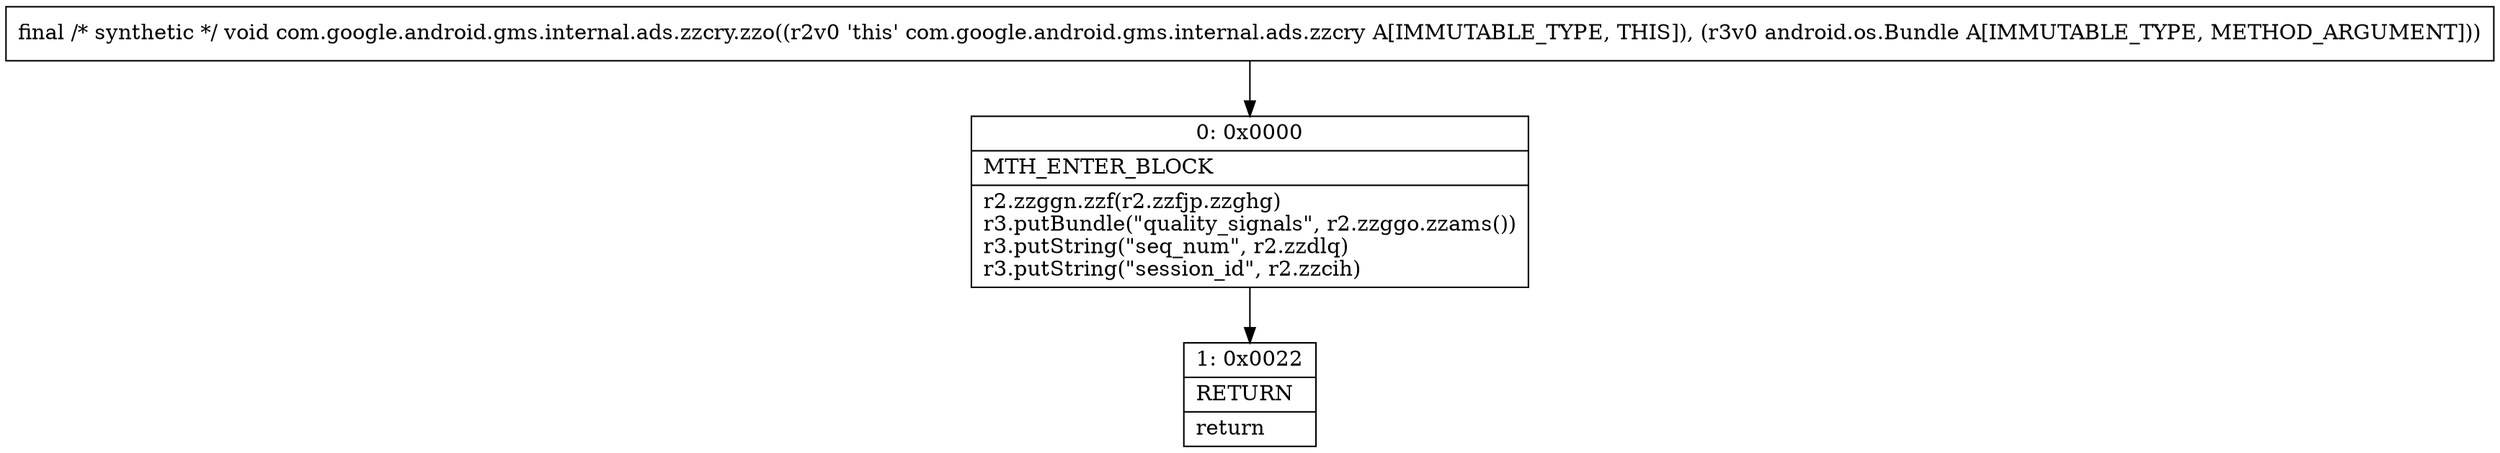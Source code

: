 digraph "CFG forcom.google.android.gms.internal.ads.zzcry.zzo(Landroid\/os\/Bundle;)V" {
Node_0 [shape=record,label="{0\:\ 0x0000|MTH_ENTER_BLOCK\l|r2.zzggn.zzf(r2.zzfjp.zzghg)\lr3.putBundle(\"quality_signals\", r2.zzggo.zzams())\lr3.putString(\"seq_num\", r2.zzdlq)\lr3.putString(\"session_id\", r2.zzcih)\l}"];
Node_1 [shape=record,label="{1\:\ 0x0022|RETURN\l|return\l}"];
MethodNode[shape=record,label="{final \/* synthetic *\/ void com.google.android.gms.internal.ads.zzcry.zzo((r2v0 'this' com.google.android.gms.internal.ads.zzcry A[IMMUTABLE_TYPE, THIS]), (r3v0 android.os.Bundle A[IMMUTABLE_TYPE, METHOD_ARGUMENT])) }"];
MethodNode -> Node_0;
Node_0 -> Node_1;
}

